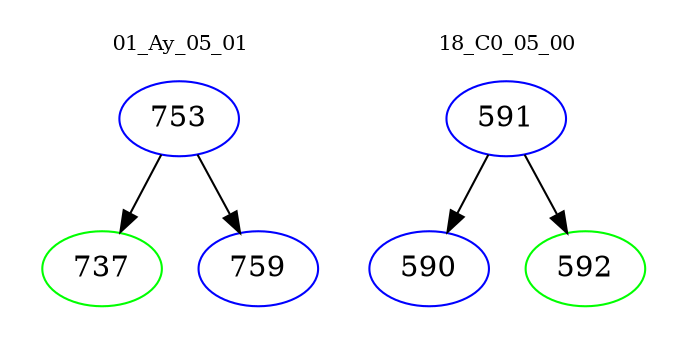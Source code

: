 digraph{
subgraph cluster_0 {
color = white
label = "01_Ay_05_01";
fontsize=10;
T0_753 [label="753", color="blue"]
T0_753 -> T0_737 [color="black"]
T0_737 [label="737", color="green"]
T0_753 -> T0_759 [color="black"]
T0_759 [label="759", color="blue"]
}
subgraph cluster_1 {
color = white
label = "18_C0_05_00";
fontsize=10;
T1_591 [label="591", color="blue"]
T1_591 -> T1_590 [color="black"]
T1_590 [label="590", color="blue"]
T1_591 -> T1_592 [color="black"]
T1_592 [label="592", color="green"]
}
}
